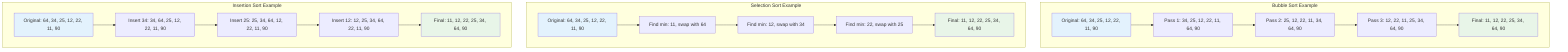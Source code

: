 graph TD
    subgraph "Bubble Sort Example"
        A1[Original: 64, 34, 25, 12, 22, 11, 90]
        A2[Pass 1: 34, 25, 12, 22, 11, 64, 90]
        A3[Pass 2: 25, 12, 22, 11, 34, 64, 90]
        A4[Pass 3: 12, 22, 11, 25, 34, 64, 90]
        A5[Final: 11, 12, 22, 25, 34, 64, 90]
        
        A1 --> A2 --> A3 --> A4 --> A5
    end
    
    subgraph "Selection Sort Example"
        B1[Original: 64, 34, 25, 12, 22, 11, 90]
        B2[Find min: 11, swap with 64]
        B3[Find min: 12, swap with 34]
        B4[Find min: 22, swap with 25]
        B5[Final: 11, 12, 22, 25, 34, 64, 90]
        
        B1 --> B2 --> B3 --> B4 --> B5
    end
    
    subgraph "Insertion Sort Example"
        C1[Original: 64, 34, 25, 12, 22, 11, 90]
        C2[Insert 34: 34, 64, 25, 12, 22, 11, 90]
        C3[Insert 25: 25, 34, 64, 12, 22, 11, 90]
        C4[Insert 12: 12, 25, 34, 64, 22, 11, 90]
        C5[Final: 11, 12, 22, 25, 34, 64, 90]
        
        C1 --> C2 --> C3 --> C4 --> C5
    end

    %% Styling
    style A1 fill:#e3f2fd
    style A5 fill:#e8f5e8
    style B1 fill:#e3f2fd
    style B5 fill:#e8f5e8
    style C1 fill:#e3f2fd
    style C5 fill:#e8f5e8